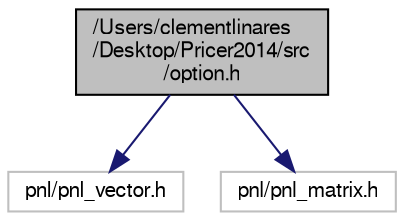 digraph "/Users/clementlinares/Desktop/Pricer2014/src/option.h"
{
  edge [fontname="FreeSans",fontsize="10",labelfontname="FreeSans",labelfontsize="10"];
  node [fontname="FreeSans",fontsize="10",shape=record];
  Node1 [label="/Users/clementlinares\l/Desktop/Pricer2014/src\l/option.h",height=0.2,width=0.4,color="black", fillcolor="grey75", style="filled" fontcolor="black"];
  Node1 -> Node2 [color="midnightblue",fontsize="10",style="solid"];
  Node2 [label="pnl/pnl_vector.h",height=0.2,width=0.4,color="grey75", fillcolor="white", style="filled"];
  Node1 -> Node3 [color="midnightblue",fontsize="10",style="solid"];
  Node3 [label="pnl/pnl_matrix.h",height=0.2,width=0.4,color="grey75", fillcolor="white", style="filled"];
}
